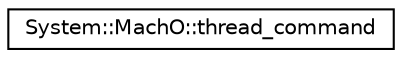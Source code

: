 digraph G
{
  edge [fontname="Helvetica",fontsize="10",labelfontname="Helvetica",labelfontsize="10"];
  node [fontname="Helvetica",fontsize="10",shape=record];
  rankdir="LR";
  Node1 [label="System::MachO::thread_command",height=0.2,width=0.4,color="black", fillcolor="white", style="filled",URL="$struct_system_1_1_mach_o_1_1thread__command.html"];
}
